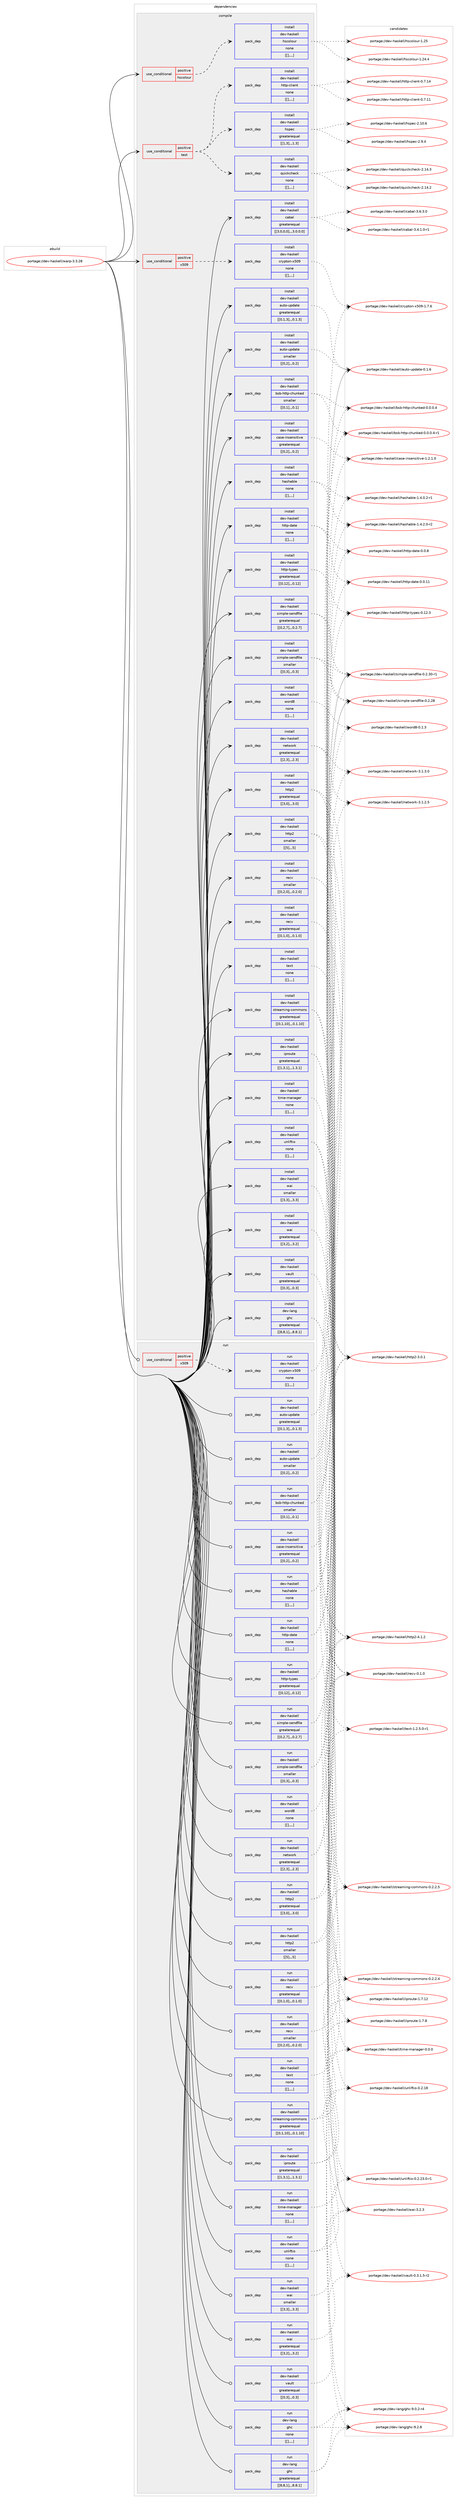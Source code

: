 digraph prolog {

# *************
# Graph options
# *************

newrank=true;
concentrate=true;
compound=true;
graph [rankdir=LR,fontname=Helvetica,fontsize=10,ranksep=1.5];#, ranksep=2.5, nodesep=0.2];
edge  [arrowhead=vee];
node  [fontname=Helvetica,fontsize=10];

# **********
# The ebuild
# **********

subgraph cluster_leftcol {
color=gray;
label=<<i>ebuild</i>>;
id [label="portage://dev-haskell/warp-3.3.28", color=red, width=4, href="../dev-haskell/warp-3.3.28.svg"];
}

# ****************
# The dependencies
# ****************

subgraph cluster_midcol {
color=gray;
label=<<i>dependencies</i>>;
subgraph cluster_compile {
fillcolor="#eeeeee";
style=filled;
label=<<i>compile</i>>;
subgraph cond21704 {
dependency91413 [label=<<TABLE BORDER="0" CELLBORDER="1" CELLSPACING="0" CELLPADDING="4"><TR><TD ROWSPAN="3" CELLPADDING="10">use_conditional</TD></TR><TR><TD>positive</TD></TR><TR><TD>hscolour</TD></TR></TABLE>>, shape=none, color=red];
subgraph pack68661 {
dependency91414 [label=<<TABLE BORDER="0" CELLBORDER="1" CELLSPACING="0" CELLPADDING="4" WIDTH="220"><TR><TD ROWSPAN="6" CELLPADDING="30">pack_dep</TD></TR><TR><TD WIDTH="110">install</TD></TR><TR><TD>dev-haskell</TD></TR><TR><TD>hscolour</TD></TR><TR><TD>none</TD></TR><TR><TD>[[],,,,]</TD></TR></TABLE>>, shape=none, color=blue];
}
dependency91413:e -> dependency91414:w [weight=20,style="dashed",arrowhead="vee"];
}
id:e -> dependency91413:w [weight=20,style="solid",arrowhead="vee"];
subgraph cond21705 {
dependency91415 [label=<<TABLE BORDER="0" CELLBORDER="1" CELLSPACING="0" CELLPADDING="4"><TR><TD ROWSPAN="3" CELLPADDING="10">use_conditional</TD></TR><TR><TD>positive</TD></TR><TR><TD>test</TD></TR></TABLE>>, shape=none, color=red];
subgraph pack68662 {
dependency91416 [label=<<TABLE BORDER="0" CELLBORDER="1" CELLSPACING="0" CELLPADDING="4" WIDTH="220"><TR><TD ROWSPAN="6" CELLPADDING="30">pack_dep</TD></TR><TR><TD WIDTH="110">install</TD></TR><TR><TD>dev-haskell</TD></TR><TR><TD>hspec</TD></TR><TR><TD>greaterequal</TD></TR><TR><TD>[[1,3],,,1.3]</TD></TR></TABLE>>, shape=none, color=blue];
}
dependency91415:e -> dependency91416:w [weight=20,style="dashed",arrowhead="vee"];
subgraph pack68663 {
dependency91417 [label=<<TABLE BORDER="0" CELLBORDER="1" CELLSPACING="0" CELLPADDING="4" WIDTH="220"><TR><TD ROWSPAN="6" CELLPADDING="30">pack_dep</TD></TR><TR><TD WIDTH="110">install</TD></TR><TR><TD>dev-haskell</TD></TR><TR><TD>http-client</TD></TR><TR><TD>none</TD></TR><TR><TD>[[],,,,]</TD></TR></TABLE>>, shape=none, color=blue];
}
dependency91415:e -> dependency91417:w [weight=20,style="dashed",arrowhead="vee"];
subgraph pack68664 {
dependency91418 [label=<<TABLE BORDER="0" CELLBORDER="1" CELLSPACING="0" CELLPADDING="4" WIDTH="220"><TR><TD ROWSPAN="6" CELLPADDING="30">pack_dep</TD></TR><TR><TD WIDTH="110">install</TD></TR><TR><TD>dev-haskell</TD></TR><TR><TD>quickcheck</TD></TR><TR><TD>none</TD></TR><TR><TD>[[],,,,]</TD></TR></TABLE>>, shape=none, color=blue];
}
dependency91415:e -> dependency91418:w [weight=20,style="dashed",arrowhead="vee"];
}
id:e -> dependency91415:w [weight=20,style="solid",arrowhead="vee"];
subgraph cond21706 {
dependency91419 [label=<<TABLE BORDER="0" CELLBORDER="1" CELLSPACING="0" CELLPADDING="4"><TR><TD ROWSPAN="3" CELLPADDING="10">use_conditional</TD></TR><TR><TD>positive</TD></TR><TR><TD>x509</TD></TR></TABLE>>, shape=none, color=red];
subgraph pack68665 {
dependency91420 [label=<<TABLE BORDER="0" CELLBORDER="1" CELLSPACING="0" CELLPADDING="4" WIDTH="220"><TR><TD ROWSPAN="6" CELLPADDING="30">pack_dep</TD></TR><TR><TD WIDTH="110">install</TD></TR><TR><TD>dev-haskell</TD></TR><TR><TD>crypton-x509</TD></TR><TR><TD>none</TD></TR><TR><TD>[[],,,,]</TD></TR></TABLE>>, shape=none, color=blue];
}
dependency91419:e -> dependency91420:w [weight=20,style="dashed",arrowhead="vee"];
}
id:e -> dependency91419:w [weight=20,style="solid",arrowhead="vee"];
subgraph pack68666 {
dependency91421 [label=<<TABLE BORDER="0" CELLBORDER="1" CELLSPACING="0" CELLPADDING="4" WIDTH="220"><TR><TD ROWSPAN="6" CELLPADDING="30">pack_dep</TD></TR><TR><TD WIDTH="110">install</TD></TR><TR><TD>dev-haskell</TD></TR><TR><TD>auto-update</TD></TR><TR><TD>greaterequal</TD></TR><TR><TD>[[0,1,3],,,0.1.3]</TD></TR></TABLE>>, shape=none, color=blue];
}
id:e -> dependency91421:w [weight=20,style="solid",arrowhead="vee"];
subgraph pack68667 {
dependency91422 [label=<<TABLE BORDER="0" CELLBORDER="1" CELLSPACING="0" CELLPADDING="4" WIDTH="220"><TR><TD ROWSPAN="6" CELLPADDING="30">pack_dep</TD></TR><TR><TD WIDTH="110">install</TD></TR><TR><TD>dev-haskell</TD></TR><TR><TD>auto-update</TD></TR><TR><TD>smaller</TD></TR><TR><TD>[[0,2],,,0.2]</TD></TR></TABLE>>, shape=none, color=blue];
}
id:e -> dependency91422:w [weight=20,style="solid",arrowhead="vee"];
subgraph pack68668 {
dependency91423 [label=<<TABLE BORDER="0" CELLBORDER="1" CELLSPACING="0" CELLPADDING="4" WIDTH="220"><TR><TD ROWSPAN="6" CELLPADDING="30">pack_dep</TD></TR><TR><TD WIDTH="110">install</TD></TR><TR><TD>dev-haskell</TD></TR><TR><TD>bsb-http-chunked</TD></TR><TR><TD>smaller</TD></TR><TR><TD>[[0,1],,,0.1]</TD></TR></TABLE>>, shape=none, color=blue];
}
id:e -> dependency91423:w [weight=20,style="solid",arrowhead="vee"];
subgraph pack68669 {
dependency91424 [label=<<TABLE BORDER="0" CELLBORDER="1" CELLSPACING="0" CELLPADDING="4" WIDTH="220"><TR><TD ROWSPAN="6" CELLPADDING="30">pack_dep</TD></TR><TR><TD WIDTH="110">install</TD></TR><TR><TD>dev-haskell</TD></TR><TR><TD>cabal</TD></TR><TR><TD>greaterequal</TD></TR><TR><TD>[[3,0,0,0],,,3.0.0.0]</TD></TR></TABLE>>, shape=none, color=blue];
}
id:e -> dependency91424:w [weight=20,style="solid",arrowhead="vee"];
subgraph pack68670 {
dependency91425 [label=<<TABLE BORDER="0" CELLBORDER="1" CELLSPACING="0" CELLPADDING="4" WIDTH="220"><TR><TD ROWSPAN="6" CELLPADDING="30">pack_dep</TD></TR><TR><TD WIDTH="110">install</TD></TR><TR><TD>dev-haskell</TD></TR><TR><TD>case-insensitive</TD></TR><TR><TD>greaterequal</TD></TR><TR><TD>[[0,2],,,0.2]</TD></TR></TABLE>>, shape=none, color=blue];
}
id:e -> dependency91425:w [weight=20,style="solid",arrowhead="vee"];
subgraph pack68671 {
dependency91426 [label=<<TABLE BORDER="0" CELLBORDER="1" CELLSPACING="0" CELLPADDING="4" WIDTH="220"><TR><TD ROWSPAN="6" CELLPADDING="30">pack_dep</TD></TR><TR><TD WIDTH="110">install</TD></TR><TR><TD>dev-haskell</TD></TR><TR><TD>hashable</TD></TR><TR><TD>none</TD></TR><TR><TD>[[],,,,]</TD></TR></TABLE>>, shape=none, color=blue];
}
id:e -> dependency91426:w [weight=20,style="solid",arrowhead="vee"];
subgraph pack68672 {
dependency91427 [label=<<TABLE BORDER="0" CELLBORDER="1" CELLSPACING="0" CELLPADDING="4" WIDTH="220"><TR><TD ROWSPAN="6" CELLPADDING="30">pack_dep</TD></TR><TR><TD WIDTH="110">install</TD></TR><TR><TD>dev-haskell</TD></TR><TR><TD>http-date</TD></TR><TR><TD>none</TD></TR><TR><TD>[[],,,,]</TD></TR></TABLE>>, shape=none, color=blue];
}
id:e -> dependency91427:w [weight=20,style="solid",arrowhead="vee"];
subgraph pack68673 {
dependency91428 [label=<<TABLE BORDER="0" CELLBORDER="1" CELLSPACING="0" CELLPADDING="4" WIDTH="220"><TR><TD ROWSPAN="6" CELLPADDING="30">pack_dep</TD></TR><TR><TD WIDTH="110">install</TD></TR><TR><TD>dev-haskell</TD></TR><TR><TD>http-types</TD></TR><TR><TD>greaterequal</TD></TR><TR><TD>[[0,12],,,0.12]</TD></TR></TABLE>>, shape=none, color=blue];
}
id:e -> dependency91428:w [weight=20,style="solid",arrowhead="vee"];
subgraph pack68674 {
dependency91429 [label=<<TABLE BORDER="0" CELLBORDER="1" CELLSPACING="0" CELLPADDING="4" WIDTH="220"><TR><TD ROWSPAN="6" CELLPADDING="30">pack_dep</TD></TR><TR><TD WIDTH="110">install</TD></TR><TR><TD>dev-haskell</TD></TR><TR><TD>http2</TD></TR><TR><TD>greaterequal</TD></TR><TR><TD>[[3,0],,,3.0]</TD></TR></TABLE>>, shape=none, color=blue];
}
id:e -> dependency91429:w [weight=20,style="solid",arrowhead="vee"];
subgraph pack68675 {
dependency91430 [label=<<TABLE BORDER="0" CELLBORDER="1" CELLSPACING="0" CELLPADDING="4" WIDTH="220"><TR><TD ROWSPAN="6" CELLPADDING="30">pack_dep</TD></TR><TR><TD WIDTH="110">install</TD></TR><TR><TD>dev-haskell</TD></TR><TR><TD>http2</TD></TR><TR><TD>smaller</TD></TR><TR><TD>[[5],,,5]</TD></TR></TABLE>>, shape=none, color=blue];
}
id:e -> dependency91430:w [weight=20,style="solid",arrowhead="vee"];
subgraph pack68676 {
dependency91431 [label=<<TABLE BORDER="0" CELLBORDER="1" CELLSPACING="0" CELLPADDING="4" WIDTH="220"><TR><TD ROWSPAN="6" CELLPADDING="30">pack_dep</TD></TR><TR><TD WIDTH="110">install</TD></TR><TR><TD>dev-haskell</TD></TR><TR><TD>iproute</TD></TR><TR><TD>greaterequal</TD></TR><TR><TD>[[1,3,1],,,1.3.1]</TD></TR></TABLE>>, shape=none, color=blue];
}
id:e -> dependency91431:w [weight=20,style="solid",arrowhead="vee"];
subgraph pack68677 {
dependency91432 [label=<<TABLE BORDER="0" CELLBORDER="1" CELLSPACING="0" CELLPADDING="4" WIDTH="220"><TR><TD ROWSPAN="6" CELLPADDING="30">pack_dep</TD></TR><TR><TD WIDTH="110">install</TD></TR><TR><TD>dev-haskell</TD></TR><TR><TD>network</TD></TR><TR><TD>greaterequal</TD></TR><TR><TD>[[2,3],,,2.3]</TD></TR></TABLE>>, shape=none, color=blue];
}
id:e -> dependency91432:w [weight=20,style="solid",arrowhead="vee"];
subgraph pack68678 {
dependency91433 [label=<<TABLE BORDER="0" CELLBORDER="1" CELLSPACING="0" CELLPADDING="4" WIDTH="220"><TR><TD ROWSPAN="6" CELLPADDING="30">pack_dep</TD></TR><TR><TD WIDTH="110">install</TD></TR><TR><TD>dev-haskell</TD></TR><TR><TD>recv</TD></TR><TR><TD>greaterequal</TD></TR><TR><TD>[[0,1,0],,,0.1.0]</TD></TR></TABLE>>, shape=none, color=blue];
}
id:e -> dependency91433:w [weight=20,style="solid",arrowhead="vee"];
subgraph pack68679 {
dependency91434 [label=<<TABLE BORDER="0" CELLBORDER="1" CELLSPACING="0" CELLPADDING="4" WIDTH="220"><TR><TD ROWSPAN="6" CELLPADDING="30">pack_dep</TD></TR><TR><TD WIDTH="110">install</TD></TR><TR><TD>dev-haskell</TD></TR><TR><TD>recv</TD></TR><TR><TD>smaller</TD></TR><TR><TD>[[0,2,0],,,0.2.0]</TD></TR></TABLE>>, shape=none, color=blue];
}
id:e -> dependency91434:w [weight=20,style="solid",arrowhead="vee"];
subgraph pack68680 {
dependency91435 [label=<<TABLE BORDER="0" CELLBORDER="1" CELLSPACING="0" CELLPADDING="4" WIDTH="220"><TR><TD ROWSPAN="6" CELLPADDING="30">pack_dep</TD></TR><TR><TD WIDTH="110">install</TD></TR><TR><TD>dev-haskell</TD></TR><TR><TD>simple-sendfile</TD></TR><TR><TD>greaterequal</TD></TR><TR><TD>[[0,2,7],,,0.2.7]</TD></TR></TABLE>>, shape=none, color=blue];
}
id:e -> dependency91435:w [weight=20,style="solid",arrowhead="vee"];
subgraph pack68681 {
dependency91436 [label=<<TABLE BORDER="0" CELLBORDER="1" CELLSPACING="0" CELLPADDING="4" WIDTH="220"><TR><TD ROWSPAN="6" CELLPADDING="30">pack_dep</TD></TR><TR><TD WIDTH="110">install</TD></TR><TR><TD>dev-haskell</TD></TR><TR><TD>simple-sendfile</TD></TR><TR><TD>smaller</TD></TR><TR><TD>[[0,3],,,0.3]</TD></TR></TABLE>>, shape=none, color=blue];
}
id:e -> dependency91436:w [weight=20,style="solid",arrowhead="vee"];
subgraph pack68682 {
dependency91437 [label=<<TABLE BORDER="0" CELLBORDER="1" CELLSPACING="0" CELLPADDING="4" WIDTH="220"><TR><TD ROWSPAN="6" CELLPADDING="30">pack_dep</TD></TR><TR><TD WIDTH="110">install</TD></TR><TR><TD>dev-haskell</TD></TR><TR><TD>streaming-commons</TD></TR><TR><TD>greaterequal</TD></TR><TR><TD>[[0,1,10],,,0.1.10]</TD></TR></TABLE>>, shape=none, color=blue];
}
id:e -> dependency91437:w [weight=20,style="solid",arrowhead="vee"];
subgraph pack68683 {
dependency91438 [label=<<TABLE BORDER="0" CELLBORDER="1" CELLSPACING="0" CELLPADDING="4" WIDTH="220"><TR><TD ROWSPAN="6" CELLPADDING="30">pack_dep</TD></TR><TR><TD WIDTH="110">install</TD></TR><TR><TD>dev-haskell</TD></TR><TR><TD>text</TD></TR><TR><TD>none</TD></TR><TR><TD>[[],,,,]</TD></TR></TABLE>>, shape=none, color=blue];
}
id:e -> dependency91438:w [weight=20,style="solid",arrowhead="vee"];
subgraph pack68684 {
dependency91439 [label=<<TABLE BORDER="0" CELLBORDER="1" CELLSPACING="0" CELLPADDING="4" WIDTH="220"><TR><TD ROWSPAN="6" CELLPADDING="30">pack_dep</TD></TR><TR><TD WIDTH="110">install</TD></TR><TR><TD>dev-haskell</TD></TR><TR><TD>time-manager</TD></TR><TR><TD>none</TD></TR><TR><TD>[[],,,,]</TD></TR></TABLE>>, shape=none, color=blue];
}
id:e -> dependency91439:w [weight=20,style="solid",arrowhead="vee"];
subgraph pack68685 {
dependency91440 [label=<<TABLE BORDER="0" CELLBORDER="1" CELLSPACING="0" CELLPADDING="4" WIDTH="220"><TR><TD ROWSPAN="6" CELLPADDING="30">pack_dep</TD></TR><TR><TD WIDTH="110">install</TD></TR><TR><TD>dev-haskell</TD></TR><TR><TD>unliftio</TD></TR><TR><TD>none</TD></TR><TR><TD>[[],,,,]</TD></TR></TABLE>>, shape=none, color=blue];
}
id:e -> dependency91440:w [weight=20,style="solid",arrowhead="vee"];
subgraph pack68686 {
dependency91441 [label=<<TABLE BORDER="0" CELLBORDER="1" CELLSPACING="0" CELLPADDING="4" WIDTH="220"><TR><TD ROWSPAN="6" CELLPADDING="30">pack_dep</TD></TR><TR><TD WIDTH="110">install</TD></TR><TR><TD>dev-haskell</TD></TR><TR><TD>vault</TD></TR><TR><TD>greaterequal</TD></TR><TR><TD>[[0,3],,,0.3]</TD></TR></TABLE>>, shape=none, color=blue];
}
id:e -> dependency91441:w [weight=20,style="solid",arrowhead="vee"];
subgraph pack68687 {
dependency91442 [label=<<TABLE BORDER="0" CELLBORDER="1" CELLSPACING="0" CELLPADDING="4" WIDTH="220"><TR><TD ROWSPAN="6" CELLPADDING="30">pack_dep</TD></TR><TR><TD WIDTH="110">install</TD></TR><TR><TD>dev-haskell</TD></TR><TR><TD>wai</TD></TR><TR><TD>greaterequal</TD></TR><TR><TD>[[3,2],,,3.2]</TD></TR></TABLE>>, shape=none, color=blue];
}
id:e -> dependency91442:w [weight=20,style="solid",arrowhead="vee"];
subgraph pack68688 {
dependency91443 [label=<<TABLE BORDER="0" CELLBORDER="1" CELLSPACING="0" CELLPADDING="4" WIDTH="220"><TR><TD ROWSPAN="6" CELLPADDING="30">pack_dep</TD></TR><TR><TD WIDTH="110">install</TD></TR><TR><TD>dev-haskell</TD></TR><TR><TD>wai</TD></TR><TR><TD>smaller</TD></TR><TR><TD>[[3,3],,,3.3]</TD></TR></TABLE>>, shape=none, color=blue];
}
id:e -> dependency91443:w [weight=20,style="solid",arrowhead="vee"];
subgraph pack68689 {
dependency91444 [label=<<TABLE BORDER="0" CELLBORDER="1" CELLSPACING="0" CELLPADDING="4" WIDTH="220"><TR><TD ROWSPAN="6" CELLPADDING="30">pack_dep</TD></TR><TR><TD WIDTH="110">install</TD></TR><TR><TD>dev-haskell</TD></TR><TR><TD>word8</TD></TR><TR><TD>none</TD></TR><TR><TD>[[],,,,]</TD></TR></TABLE>>, shape=none, color=blue];
}
id:e -> dependency91444:w [weight=20,style="solid",arrowhead="vee"];
subgraph pack68690 {
dependency91445 [label=<<TABLE BORDER="0" CELLBORDER="1" CELLSPACING="0" CELLPADDING="4" WIDTH="220"><TR><TD ROWSPAN="6" CELLPADDING="30">pack_dep</TD></TR><TR><TD WIDTH="110">install</TD></TR><TR><TD>dev-lang</TD></TR><TR><TD>ghc</TD></TR><TR><TD>greaterequal</TD></TR><TR><TD>[[8,8,1],,,8.8.1]</TD></TR></TABLE>>, shape=none, color=blue];
}
id:e -> dependency91445:w [weight=20,style="solid",arrowhead="vee"];
}
subgraph cluster_compileandrun {
fillcolor="#eeeeee";
style=filled;
label=<<i>compile and run</i>>;
}
subgraph cluster_run {
fillcolor="#eeeeee";
style=filled;
label=<<i>run</i>>;
subgraph cond21707 {
dependency91446 [label=<<TABLE BORDER="0" CELLBORDER="1" CELLSPACING="0" CELLPADDING="4"><TR><TD ROWSPAN="3" CELLPADDING="10">use_conditional</TD></TR><TR><TD>positive</TD></TR><TR><TD>x509</TD></TR></TABLE>>, shape=none, color=red];
subgraph pack68691 {
dependency91447 [label=<<TABLE BORDER="0" CELLBORDER="1" CELLSPACING="0" CELLPADDING="4" WIDTH="220"><TR><TD ROWSPAN="6" CELLPADDING="30">pack_dep</TD></TR><TR><TD WIDTH="110">run</TD></TR><TR><TD>dev-haskell</TD></TR><TR><TD>crypton-x509</TD></TR><TR><TD>none</TD></TR><TR><TD>[[],,,,]</TD></TR></TABLE>>, shape=none, color=blue];
}
dependency91446:e -> dependency91447:w [weight=20,style="dashed",arrowhead="vee"];
}
id:e -> dependency91446:w [weight=20,style="solid",arrowhead="odot"];
subgraph pack68692 {
dependency91448 [label=<<TABLE BORDER="0" CELLBORDER="1" CELLSPACING="0" CELLPADDING="4" WIDTH="220"><TR><TD ROWSPAN="6" CELLPADDING="30">pack_dep</TD></TR><TR><TD WIDTH="110">run</TD></TR><TR><TD>dev-haskell</TD></TR><TR><TD>auto-update</TD></TR><TR><TD>greaterequal</TD></TR><TR><TD>[[0,1,3],,,0.1.3]</TD></TR></TABLE>>, shape=none, color=blue];
}
id:e -> dependency91448:w [weight=20,style="solid",arrowhead="odot"];
subgraph pack68693 {
dependency91449 [label=<<TABLE BORDER="0" CELLBORDER="1" CELLSPACING="0" CELLPADDING="4" WIDTH="220"><TR><TD ROWSPAN="6" CELLPADDING="30">pack_dep</TD></TR><TR><TD WIDTH="110">run</TD></TR><TR><TD>dev-haskell</TD></TR><TR><TD>auto-update</TD></TR><TR><TD>smaller</TD></TR><TR><TD>[[0,2],,,0.2]</TD></TR></TABLE>>, shape=none, color=blue];
}
id:e -> dependency91449:w [weight=20,style="solid",arrowhead="odot"];
subgraph pack68694 {
dependency91450 [label=<<TABLE BORDER="0" CELLBORDER="1" CELLSPACING="0" CELLPADDING="4" WIDTH="220"><TR><TD ROWSPAN="6" CELLPADDING="30">pack_dep</TD></TR><TR><TD WIDTH="110">run</TD></TR><TR><TD>dev-haskell</TD></TR><TR><TD>bsb-http-chunked</TD></TR><TR><TD>smaller</TD></TR><TR><TD>[[0,1],,,0.1]</TD></TR></TABLE>>, shape=none, color=blue];
}
id:e -> dependency91450:w [weight=20,style="solid",arrowhead="odot"];
subgraph pack68695 {
dependency91451 [label=<<TABLE BORDER="0" CELLBORDER="1" CELLSPACING="0" CELLPADDING="4" WIDTH="220"><TR><TD ROWSPAN="6" CELLPADDING="30">pack_dep</TD></TR><TR><TD WIDTH="110">run</TD></TR><TR><TD>dev-haskell</TD></TR><TR><TD>case-insensitive</TD></TR><TR><TD>greaterequal</TD></TR><TR><TD>[[0,2],,,0.2]</TD></TR></TABLE>>, shape=none, color=blue];
}
id:e -> dependency91451:w [weight=20,style="solid",arrowhead="odot"];
subgraph pack68696 {
dependency91452 [label=<<TABLE BORDER="0" CELLBORDER="1" CELLSPACING="0" CELLPADDING="4" WIDTH="220"><TR><TD ROWSPAN="6" CELLPADDING="30">pack_dep</TD></TR><TR><TD WIDTH="110">run</TD></TR><TR><TD>dev-haskell</TD></TR><TR><TD>hashable</TD></TR><TR><TD>none</TD></TR><TR><TD>[[],,,,]</TD></TR></TABLE>>, shape=none, color=blue];
}
id:e -> dependency91452:w [weight=20,style="solid",arrowhead="odot"];
subgraph pack68697 {
dependency91453 [label=<<TABLE BORDER="0" CELLBORDER="1" CELLSPACING="0" CELLPADDING="4" WIDTH="220"><TR><TD ROWSPAN="6" CELLPADDING="30">pack_dep</TD></TR><TR><TD WIDTH="110">run</TD></TR><TR><TD>dev-haskell</TD></TR><TR><TD>http-date</TD></TR><TR><TD>none</TD></TR><TR><TD>[[],,,,]</TD></TR></TABLE>>, shape=none, color=blue];
}
id:e -> dependency91453:w [weight=20,style="solid",arrowhead="odot"];
subgraph pack68698 {
dependency91454 [label=<<TABLE BORDER="0" CELLBORDER="1" CELLSPACING="0" CELLPADDING="4" WIDTH="220"><TR><TD ROWSPAN="6" CELLPADDING="30">pack_dep</TD></TR><TR><TD WIDTH="110">run</TD></TR><TR><TD>dev-haskell</TD></TR><TR><TD>http-types</TD></TR><TR><TD>greaterequal</TD></TR><TR><TD>[[0,12],,,0.12]</TD></TR></TABLE>>, shape=none, color=blue];
}
id:e -> dependency91454:w [weight=20,style="solid",arrowhead="odot"];
subgraph pack68699 {
dependency91455 [label=<<TABLE BORDER="0" CELLBORDER="1" CELLSPACING="0" CELLPADDING="4" WIDTH="220"><TR><TD ROWSPAN="6" CELLPADDING="30">pack_dep</TD></TR><TR><TD WIDTH="110">run</TD></TR><TR><TD>dev-haskell</TD></TR><TR><TD>http2</TD></TR><TR><TD>greaterequal</TD></TR><TR><TD>[[3,0],,,3.0]</TD></TR></TABLE>>, shape=none, color=blue];
}
id:e -> dependency91455:w [weight=20,style="solid",arrowhead="odot"];
subgraph pack68700 {
dependency91456 [label=<<TABLE BORDER="0" CELLBORDER="1" CELLSPACING="0" CELLPADDING="4" WIDTH="220"><TR><TD ROWSPAN="6" CELLPADDING="30">pack_dep</TD></TR><TR><TD WIDTH="110">run</TD></TR><TR><TD>dev-haskell</TD></TR><TR><TD>http2</TD></TR><TR><TD>smaller</TD></TR><TR><TD>[[5],,,5]</TD></TR></TABLE>>, shape=none, color=blue];
}
id:e -> dependency91456:w [weight=20,style="solid",arrowhead="odot"];
subgraph pack68701 {
dependency91457 [label=<<TABLE BORDER="0" CELLBORDER="1" CELLSPACING="0" CELLPADDING="4" WIDTH="220"><TR><TD ROWSPAN="6" CELLPADDING="30">pack_dep</TD></TR><TR><TD WIDTH="110">run</TD></TR><TR><TD>dev-haskell</TD></TR><TR><TD>iproute</TD></TR><TR><TD>greaterequal</TD></TR><TR><TD>[[1,3,1],,,1.3.1]</TD></TR></TABLE>>, shape=none, color=blue];
}
id:e -> dependency91457:w [weight=20,style="solid",arrowhead="odot"];
subgraph pack68702 {
dependency91458 [label=<<TABLE BORDER="0" CELLBORDER="1" CELLSPACING="0" CELLPADDING="4" WIDTH="220"><TR><TD ROWSPAN="6" CELLPADDING="30">pack_dep</TD></TR><TR><TD WIDTH="110">run</TD></TR><TR><TD>dev-haskell</TD></TR><TR><TD>network</TD></TR><TR><TD>greaterequal</TD></TR><TR><TD>[[2,3],,,2.3]</TD></TR></TABLE>>, shape=none, color=blue];
}
id:e -> dependency91458:w [weight=20,style="solid",arrowhead="odot"];
subgraph pack68703 {
dependency91459 [label=<<TABLE BORDER="0" CELLBORDER="1" CELLSPACING="0" CELLPADDING="4" WIDTH="220"><TR><TD ROWSPAN="6" CELLPADDING="30">pack_dep</TD></TR><TR><TD WIDTH="110">run</TD></TR><TR><TD>dev-haskell</TD></TR><TR><TD>recv</TD></TR><TR><TD>greaterequal</TD></TR><TR><TD>[[0,1,0],,,0.1.0]</TD></TR></TABLE>>, shape=none, color=blue];
}
id:e -> dependency91459:w [weight=20,style="solid",arrowhead="odot"];
subgraph pack68704 {
dependency91460 [label=<<TABLE BORDER="0" CELLBORDER="1" CELLSPACING="0" CELLPADDING="4" WIDTH="220"><TR><TD ROWSPAN="6" CELLPADDING="30">pack_dep</TD></TR><TR><TD WIDTH="110">run</TD></TR><TR><TD>dev-haskell</TD></TR><TR><TD>recv</TD></TR><TR><TD>smaller</TD></TR><TR><TD>[[0,2,0],,,0.2.0]</TD></TR></TABLE>>, shape=none, color=blue];
}
id:e -> dependency91460:w [weight=20,style="solid",arrowhead="odot"];
subgraph pack68705 {
dependency91461 [label=<<TABLE BORDER="0" CELLBORDER="1" CELLSPACING="0" CELLPADDING="4" WIDTH="220"><TR><TD ROWSPAN="6" CELLPADDING="30">pack_dep</TD></TR><TR><TD WIDTH="110">run</TD></TR><TR><TD>dev-haskell</TD></TR><TR><TD>simple-sendfile</TD></TR><TR><TD>greaterequal</TD></TR><TR><TD>[[0,2,7],,,0.2.7]</TD></TR></TABLE>>, shape=none, color=blue];
}
id:e -> dependency91461:w [weight=20,style="solid",arrowhead="odot"];
subgraph pack68706 {
dependency91462 [label=<<TABLE BORDER="0" CELLBORDER="1" CELLSPACING="0" CELLPADDING="4" WIDTH="220"><TR><TD ROWSPAN="6" CELLPADDING="30">pack_dep</TD></TR><TR><TD WIDTH="110">run</TD></TR><TR><TD>dev-haskell</TD></TR><TR><TD>simple-sendfile</TD></TR><TR><TD>smaller</TD></TR><TR><TD>[[0,3],,,0.3]</TD></TR></TABLE>>, shape=none, color=blue];
}
id:e -> dependency91462:w [weight=20,style="solid",arrowhead="odot"];
subgraph pack68707 {
dependency91463 [label=<<TABLE BORDER="0" CELLBORDER="1" CELLSPACING="0" CELLPADDING="4" WIDTH="220"><TR><TD ROWSPAN="6" CELLPADDING="30">pack_dep</TD></TR><TR><TD WIDTH="110">run</TD></TR><TR><TD>dev-haskell</TD></TR><TR><TD>streaming-commons</TD></TR><TR><TD>greaterequal</TD></TR><TR><TD>[[0,1,10],,,0.1.10]</TD></TR></TABLE>>, shape=none, color=blue];
}
id:e -> dependency91463:w [weight=20,style="solid",arrowhead="odot"];
subgraph pack68708 {
dependency91464 [label=<<TABLE BORDER="0" CELLBORDER="1" CELLSPACING="0" CELLPADDING="4" WIDTH="220"><TR><TD ROWSPAN="6" CELLPADDING="30">pack_dep</TD></TR><TR><TD WIDTH="110">run</TD></TR><TR><TD>dev-haskell</TD></TR><TR><TD>text</TD></TR><TR><TD>none</TD></TR><TR><TD>[[],,,,]</TD></TR></TABLE>>, shape=none, color=blue];
}
id:e -> dependency91464:w [weight=20,style="solid",arrowhead="odot"];
subgraph pack68709 {
dependency91465 [label=<<TABLE BORDER="0" CELLBORDER="1" CELLSPACING="0" CELLPADDING="4" WIDTH="220"><TR><TD ROWSPAN="6" CELLPADDING="30">pack_dep</TD></TR><TR><TD WIDTH="110">run</TD></TR><TR><TD>dev-haskell</TD></TR><TR><TD>time-manager</TD></TR><TR><TD>none</TD></TR><TR><TD>[[],,,,]</TD></TR></TABLE>>, shape=none, color=blue];
}
id:e -> dependency91465:w [weight=20,style="solid",arrowhead="odot"];
subgraph pack68710 {
dependency91466 [label=<<TABLE BORDER="0" CELLBORDER="1" CELLSPACING="0" CELLPADDING="4" WIDTH="220"><TR><TD ROWSPAN="6" CELLPADDING="30">pack_dep</TD></TR><TR><TD WIDTH="110">run</TD></TR><TR><TD>dev-haskell</TD></TR><TR><TD>unliftio</TD></TR><TR><TD>none</TD></TR><TR><TD>[[],,,,]</TD></TR></TABLE>>, shape=none, color=blue];
}
id:e -> dependency91466:w [weight=20,style="solid",arrowhead="odot"];
subgraph pack68711 {
dependency91467 [label=<<TABLE BORDER="0" CELLBORDER="1" CELLSPACING="0" CELLPADDING="4" WIDTH="220"><TR><TD ROWSPAN="6" CELLPADDING="30">pack_dep</TD></TR><TR><TD WIDTH="110">run</TD></TR><TR><TD>dev-haskell</TD></TR><TR><TD>vault</TD></TR><TR><TD>greaterequal</TD></TR><TR><TD>[[0,3],,,0.3]</TD></TR></TABLE>>, shape=none, color=blue];
}
id:e -> dependency91467:w [weight=20,style="solid",arrowhead="odot"];
subgraph pack68712 {
dependency91468 [label=<<TABLE BORDER="0" CELLBORDER="1" CELLSPACING="0" CELLPADDING="4" WIDTH="220"><TR><TD ROWSPAN="6" CELLPADDING="30">pack_dep</TD></TR><TR><TD WIDTH="110">run</TD></TR><TR><TD>dev-haskell</TD></TR><TR><TD>wai</TD></TR><TR><TD>greaterequal</TD></TR><TR><TD>[[3,2],,,3.2]</TD></TR></TABLE>>, shape=none, color=blue];
}
id:e -> dependency91468:w [weight=20,style="solid",arrowhead="odot"];
subgraph pack68713 {
dependency91469 [label=<<TABLE BORDER="0" CELLBORDER="1" CELLSPACING="0" CELLPADDING="4" WIDTH="220"><TR><TD ROWSPAN="6" CELLPADDING="30">pack_dep</TD></TR><TR><TD WIDTH="110">run</TD></TR><TR><TD>dev-haskell</TD></TR><TR><TD>wai</TD></TR><TR><TD>smaller</TD></TR><TR><TD>[[3,3],,,3.3]</TD></TR></TABLE>>, shape=none, color=blue];
}
id:e -> dependency91469:w [weight=20,style="solid",arrowhead="odot"];
subgraph pack68714 {
dependency91470 [label=<<TABLE BORDER="0" CELLBORDER="1" CELLSPACING="0" CELLPADDING="4" WIDTH="220"><TR><TD ROWSPAN="6" CELLPADDING="30">pack_dep</TD></TR><TR><TD WIDTH="110">run</TD></TR><TR><TD>dev-haskell</TD></TR><TR><TD>word8</TD></TR><TR><TD>none</TD></TR><TR><TD>[[],,,,]</TD></TR></TABLE>>, shape=none, color=blue];
}
id:e -> dependency91470:w [weight=20,style="solid",arrowhead="odot"];
subgraph pack68715 {
dependency91471 [label=<<TABLE BORDER="0" CELLBORDER="1" CELLSPACING="0" CELLPADDING="4" WIDTH="220"><TR><TD ROWSPAN="6" CELLPADDING="30">pack_dep</TD></TR><TR><TD WIDTH="110">run</TD></TR><TR><TD>dev-lang</TD></TR><TR><TD>ghc</TD></TR><TR><TD>greaterequal</TD></TR><TR><TD>[[8,8,1],,,8.8.1]</TD></TR></TABLE>>, shape=none, color=blue];
}
id:e -> dependency91471:w [weight=20,style="solid",arrowhead="odot"];
subgraph pack68716 {
dependency91472 [label=<<TABLE BORDER="0" CELLBORDER="1" CELLSPACING="0" CELLPADDING="4" WIDTH="220"><TR><TD ROWSPAN="6" CELLPADDING="30">pack_dep</TD></TR><TR><TD WIDTH="110">run</TD></TR><TR><TD>dev-lang</TD></TR><TR><TD>ghc</TD></TR><TR><TD>none</TD></TR><TR><TD>[[],,,,]</TD></TR></TABLE>>, shape=none, color=blue];
}
id:e -> dependency91472:w [weight=20,style="solid",arrowhead="odot"];
}
}

# **************
# The candidates
# **************

subgraph cluster_choices {
rank=same;
color=gray;
label=<<i>candidates</i>>;

subgraph choice68661 {
color=black;
nodesep=1;
choice100101118451049711510710110810847104115991111081111171144549465053 [label="portage://dev-haskell/hscolour-1.25", color=red, width=4,href="../dev-haskell/hscolour-1.25.svg"];
choice1001011184510497115107101108108471041159911110811111711445494650524652 [label="portage://dev-haskell/hscolour-1.24.4", color=red, width=4,href="../dev-haskell/hscolour-1.24.4.svg"];
dependency91414:e -> choice100101118451049711510710110810847104115991111081111171144549465053:w [style=dotted,weight="100"];
dependency91414:e -> choice1001011184510497115107101108108471041159911110811111711445494650524652:w [style=dotted,weight="100"];
}
subgraph choice68662 {
color=black;
nodesep=1;
choice1001011184510497115107101108108471041151121019945504649484654 [label="portage://dev-haskell/hspec-2.10.6", color=red, width=4,href="../dev-haskell/hspec-2.10.6.svg"];
choice10010111845104971151071011081084710411511210199455046574652 [label="portage://dev-haskell/hspec-2.9.4", color=red, width=4,href="../dev-haskell/hspec-2.9.4.svg"];
dependency91416:e -> choice1001011184510497115107101108108471041151121019945504649484654:w [style=dotted,weight="100"];
dependency91416:e -> choice10010111845104971151071011081084710411511210199455046574652:w [style=dotted,weight="100"];
}
subgraph choice68663 {
color=black;
nodesep=1;
choice100101118451049711510710110810847104116116112459910810510111011645484655464952 [label="portage://dev-haskell/http-client-0.7.14", color=red, width=4,href="../dev-haskell/http-client-0.7.14.svg"];
choice100101118451049711510710110810847104116116112459910810510111011645484655464949 [label="portage://dev-haskell/http-client-0.7.11", color=red, width=4,href="../dev-haskell/http-client-0.7.11.svg"];
dependency91417:e -> choice100101118451049711510710110810847104116116112459910810510111011645484655464952:w [style=dotted,weight="100"];
dependency91417:e -> choice100101118451049711510710110810847104116116112459910810510111011645484655464949:w [style=dotted,weight="100"];
}
subgraph choice68664 {
color=black;
nodesep=1;
choice10010111845104971151071011081084711311710599107991041019910745504649524651 [label="portage://dev-haskell/quickcheck-2.14.3", color=red, width=4,href="../dev-haskell/quickcheck-2.14.3.svg"];
choice10010111845104971151071011081084711311710599107991041019910745504649524650 [label="portage://dev-haskell/quickcheck-2.14.2", color=red, width=4,href="../dev-haskell/quickcheck-2.14.2.svg"];
dependency91418:e -> choice10010111845104971151071011081084711311710599107991041019910745504649524651:w [style=dotted,weight="100"];
dependency91418:e -> choice10010111845104971151071011081084711311710599107991041019910745504649524650:w [style=dotted,weight="100"];
}
subgraph choice68665 {
color=black;
nodesep=1;
choice1001011184510497115107101108108479911412111211611111045120534857454946554654 [label="portage://dev-haskell/crypton-x509-1.7.6", color=red, width=4,href="../dev-haskell/crypton-x509-1.7.6.svg"];
dependency91420:e -> choice1001011184510497115107101108108479911412111211611111045120534857454946554654:w [style=dotted,weight="100"];
}
subgraph choice68666 {
color=black;
nodesep=1;
choice100101118451049711510710110810847971171161114511711210097116101454846494654 [label="portage://dev-haskell/auto-update-0.1.6", color=red, width=4,href="../dev-haskell/auto-update-0.1.6.svg"];
dependency91421:e -> choice100101118451049711510710110810847971171161114511711210097116101454846494654:w [style=dotted,weight="100"];
}
subgraph choice68667 {
color=black;
nodesep=1;
choice100101118451049711510710110810847971171161114511711210097116101454846494654 [label="portage://dev-haskell/auto-update-0.1.6", color=red, width=4,href="../dev-haskell/auto-update-0.1.6.svg"];
dependency91422:e -> choice100101118451049711510710110810847971171161114511711210097116101454846494654:w [style=dotted,weight="100"];
}
subgraph choice68668 {
color=black;
nodesep=1;
choice100101118451049711510710110810847981159845104116116112459910411711010710110045484648464846524511449 [label="portage://dev-haskell/bsb-http-chunked-0.0.0.4-r1", color=red, width=4,href="../dev-haskell/bsb-http-chunked-0.0.0.4-r1.svg"];
choice10010111845104971151071011081084798115984510411611611245991041171101071011004548464846484652 [label="portage://dev-haskell/bsb-http-chunked-0.0.0.4", color=red, width=4,href="../dev-haskell/bsb-http-chunked-0.0.0.4.svg"];
dependency91423:e -> choice100101118451049711510710110810847981159845104116116112459910411711010710110045484648464846524511449:w [style=dotted,weight="100"];
dependency91423:e -> choice10010111845104971151071011081084798115984510411611611245991041171101071011004548464846484652:w [style=dotted,weight="100"];
}
subgraph choice68669 {
color=black;
nodesep=1;
choice100101118451049711510710110810847999798971084551465446514648 [label="portage://dev-haskell/cabal-3.6.3.0", color=red, width=4,href="../dev-haskell/cabal-3.6.3.0.svg"];
choice1001011184510497115107101108108479997989710845514652464946484511449 [label="portage://dev-haskell/cabal-3.4.1.0-r1", color=red, width=4,href="../dev-haskell/cabal-3.4.1.0-r1.svg"];
dependency91424:e -> choice100101118451049711510710110810847999798971084551465446514648:w [style=dotted,weight="100"];
dependency91424:e -> choice1001011184510497115107101108108479997989710845514652464946484511449:w [style=dotted,weight="100"];
}
subgraph choice68670 {
color=black;
nodesep=1;
choice1001011184510497115107101108108479997115101451051101151011101151051161051181014549465046494648 [label="portage://dev-haskell/case-insensitive-1.2.1.0", color=red, width=4,href="../dev-haskell/case-insensitive-1.2.1.0.svg"];
dependency91425:e -> choice1001011184510497115107101108108479997115101451051101151011101151051161051181014549465046494648:w [style=dotted,weight="100"];
}
subgraph choice68671 {
color=black;
nodesep=1;
choice10010111845104971151071011081084710497115104979810810145494652465046484511450 [label="portage://dev-haskell/hashable-1.4.2.0-r2", color=red, width=4,href="../dev-haskell/hashable-1.4.2.0-r2.svg"];
choice10010111845104971151071011081084710497115104979810810145494652464846504511449 [label="portage://dev-haskell/hashable-1.4.0.2-r1", color=red, width=4,href="../dev-haskell/hashable-1.4.0.2-r1.svg"];
dependency91426:e -> choice10010111845104971151071011081084710497115104979810810145494652465046484511450:w [style=dotted,weight="100"];
dependency91426:e -> choice10010111845104971151071011081084710497115104979810810145494652464846504511449:w [style=dotted,weight="100"];
}
subgraph choice68672 {
color=black;
nodesep=1;
choice100101118451049711510710110810847104116116112451009711610145484648464949 [label="portage://dev-haskell/http-date-0.0.11", color=red, width=4,href="../dev-haskell/http-date-0.0.11.svg"];
choice1001011184510497115107101108108471041161161124510097116101454846484656 [label="portage://dev-haskell/http-date-0.0.8", color=red, width=4,href="../dev-haskell/http-date-0.0.8.svg"];
dependency91427:e -> choice100101118451049711510710110810847104116116112451009711610145484648464949:w [style=dotted,weight="100"];
dependency91427:e -> choice1001011184510497115107101108108471041161161124510097116101454846484656:w [style=dotted,weight="100"];
}
subgraph choice68673 {
color=black;
nodesep=1;
choice1001011184510497115107101108108471041161161124511612111210111545484649504651 [label="portage://dev-haskell/http-types-0.12.3", color=red, width=4,href="../dev-haskell/http-types-0.12.3.svg"];
dependency91428:e -> choice1001011184510497115107101108108471041161161124511612111210111545484649504651:w [style=dotted,weight="100"];
}
subgraph choice68674 {
color=black;
nodesep=1;
choice10010111845104971151071011081084710411611611250455246494650 [label="portage://dev-haskell/http2-4.1.2", color=red, width=4,href="../dev-haskell/http2-4.1.2.svg"];
choice10010111845104971151071011081084710411611611250455146484649 [label="portage://dev-haskell/http2-3.0.1", color=red, width=4,href="../dev-haskell/http2-3.0.1.svg"];
dependency91429:e -> choice10010111845104971151071011081084710411611611250455246494650:w [style=dotted,weight="100"];
dependency91429:e -> choice10010111845104971151071011081084710411611611250455146484649:w [style=dotted,weight="100"];
}
subgraph choice68675 {
color=black;
nodesep=1;
choice10010111845104971151071011081084710411611611250455246494650 [label="portage://dev-haskell/http2-4.1.2", color=red, width=4,href="../dev-haskell/http2-4.1.2.svg"];
choice10010111845104971151071011081084710411611611250455146484649 [label="portage://dev-haskell/http2-3.0.1", color=red, width=4,href="../dev-haskell/http2-3.0.1.svg"];
dependency91430:e -> choice10010111845104971151071011081084710411611611250455246494650:w [style=dotted,weight="100"];
dependency91430:e -> choice10010111845104971151071011081084710411611611250455146484649:w [style=dotted,weight="100"];
}
subgraph choice68676 {
color=black;
nodesep=1;
choice10010111845104971151071011081084710511211411111711610145494655464950 [label="portage://dev-haskell/iproute-1.7.12", color=red, width=4,href="../dev-haskell/iproute-1.7.12.svg"];
choice100101118451049711510710110810847105112114111117116101454946554656 [label="portage://dev-haskell/iproute-1.7.8", color=red, width=4,href="../dev-haskell/iproute-1.7.8.svg"];
dependency91431:e -> choice10010111845104971151071011081084710511211411111711610145494655464950:w [style=dotted,weight="100"];
dependency91431:e -> choice100101118451049711510710110810847105112114111117116101454946554656:w [style=dotted,weight="100"];
}
subgraph choice68677 {
color=black;
nodesep=1;
choice1001011184510497115107101108108471101011161191111141074551464946514648 [label="portage://dev-haskell/network-3.1.3.0", color=red, width=4,href="../dev-haskell/network-3.1.3.0.svg"];
choice1001011184510497115107101108108471101011161191111141074551464946504653 [label="portage://dev-haskell/network-3.1.2.5", color=red, width=4,href="../dev-haskell/network-3.1.2.5.svg"];
dependency91432:e -> choice1001011184510497115107101108108471101011161191111141074551464946514648:w [style=dotted,weight="100"];
dependency91432:e -> choice1001011184510497115107101108108471101011161191111141074551464946504653:w [style=dotted,weight="100"];
}
subgraph choice68678 {
color=black;
nodesep=1;
choice10010111845104971151071011081084711410199118454846494648 [label="portage://dev-haskell/recv-0.1.0", color=red, width=4,href="../dev-haskell/recv-0.1.0.svg"];
dependency91433:e -> choice10010111845104971151071011081084711410199118454846494648:w [style=dotted,weight="100"];
}
subgraph choice68679 {
color=black;
nodesep=1;
choice10010111845104971151071011081084711410199118454846494648 [label="portage://dev-haskell/recv-0.1.0", color=red, width=4,href="../dev-haskell/recv-0.1.0.svg"];
dependency91434:e -> choice10010111845104971151071011081084711410199118454846494648:w [style=dotted,weight="100"];
}
subgraph choice68680 {
color=black;
nodesep=1;
choice10010111845104971151071011081084711510510911210810145115101110100102105108101454846504651484511449 [label="portage://dev-haskell/simple-sendfile-0.2.30-r1", color=red, width=4,href="../dev-haskell/simple-sendfile-0.2.30-r1.svg"];
choice1001011184510497115107101108108471151051091121081014511510111010010210510810145484650465056 [label="portage://dev-haskell/simple-sendfile-0.2.28", color=red, width=4,href="../dev-haskell/simple-sendfile-0.2.28.svg"];
dependency91435:e -> choice10010111845104971151071011081084711510510911210810145115101110100102105108101454846504651484511449:w [style=dotted,weight="100"];
dependency91435:e -> choice1001011184510497115107101108108471151051091121081014511510111010010210510810145484650465056:w [style=dotted,weight="100"];
}
subgraph choice68681 {
color=black;
nodesep=1;
choice10010111845104971151071011081084711510510911210810145115101110100102105108101454846504651484511449 [label="portage://dev-haskell/simple-sendfile-0.2.30-r1", color=red, width=4,href="../dev-haskell/simple-sendfile-0.2.30-r1.svg"];
choice1001011184510497115107101108108471151051091121081014511510111010010210510810145484650465056 [label="portage://dev-haskell/simple-sendfile-0.2.28", color=red, width=4,href="../dev-haskell/simple-sendfile-0.2.28.svg"];
dependency91436:e -> choice10010111845104971151071011081084711510510911210810145115101110100102105108101454846504651484511449:w [style=dotted,weight="100"];
dependency91436:e -> choice1001011184510497115107101108108471151051091121081014511510111010010210510810145484650465056:w [style=dotted,weight="100"];
}
subgraph choice68682 {
color=black;
nodesep=1;
choice1001011184510497115107101108108471151161141019710910511010345991111091091111101154548465046504653 [label="portage://dev-haskell/streaming-commons-0.2.2.5", color=red, width=4,href="../dev-haskell/streaming-commons-0.2.2.5.svg"];
choice1001011184510497115107101108108471151161141019710910511010345991111091091111101154548465046504652 [label="portage://dev-haskell/streaming-commons-0.2.2.4", color=red, width=4,href="../dev-haskell/streaming-commons-0.2.2.4.svg"];
dependency91437:e -> choice1001011184510497115107101108108471151161141019710910511010345991111091091111101154548465046504653:w [style=dotted,weight="100"];
dependency91437:e -> choice1001011184510497115107101108108471151161141019710910511010345991111091091111101154548465046504652:w [style=dotted,weight="100"];
}
subgraph choice68683 {
color=black;
nodesep=1;
choice10010111845104971151071011081084711610112011645494650465346484511449 [label="portage://dev-haskell/text-1.2.5.0-r1", color=red, width=4,href="../dev-haskell/text-1.2.5.0-r1.svg"];
dependency91438:e -> choice10010111845104971151071011081084711610112011645494650465346484511449:w [style=dotted,weight="100"];
}
subgraph choice68684 {
color=black;
nodesep=1;
choice100101118451049711510710110810847116105109101451099711097103101114454846484648 [label="portage://dev-haskell/time-manager-0.0.0", color=red, width=4,href="../dev-haskell/time-manager-0.0.0.svg"];
dependency91439:e -> choice100101118451049711510710110810847116105109101451099711097103101114454846484648:w [style=dotted,weight="100"];
}
subgraph choice68685 {
color=black;
nodesep=1;
choice1001011184510497115107101108108471171101081051021161051114548465046505146484511449 [label="portage://dev-haskell/unliftio-0.2.23.0-r1", color=red, width=4,href="../dev-haskell/unliftio-0.2.23.0-r1.svg"];
choice10010111845104971151071011081084711711010810510211610511145484650464956 [label="portage://dev-haskell/unliftio-0.2.18", color=red, width=4,href="../dev-haskell/unliftio-0.2.18.svg"];
dependency91440:e -> choice1001011184510497115107101108108471171101081051021161051114548465046505146484511449:w [style=dotted,weight="100"];
dependency91440:e -> choice10010111845104971151071011081084711711010810510211610511145484650464956:w [style=dotted,weight="100"];
}
subgraph choice68686 {
color=black;
nodesep=1;
choice1001011184510497115107101108108471189711710811645484651464946534511450 [label="portage://dev-haskell/vault-0.3.1.5-r2", color=red, width=4,href="../dev-haskell/vault-0.3.1.5-r2.svg"];
dependency91441:e -> choice1001011184510497115107101108108471189711710811645484651464946534511450:w [style=dotted,weight="100"];
}
subgraph choice68687 {
color=black;
nodesep=1;
choice10010111845104971151071011081084711997105455146504651 [label="portage://dev-haskell/wai-3.2.3", color=red, width=4,href="../dev-haskell/wai-3.2.3.svg"];
dependency91442:e -> choice10010111845104971151071011081084711997105455146504651:w [style=dotted,weight="100"];
}
subgraph choice68688 {
color=black;
nodesep=1;
choice10010111845104971151071011081084711997105455146504651 [label="portage://dev-haskell/wai-3.2.3", color=red, width=4,href="../dev-haskell/wai-3.2.3.svg"];
dependency91443:e -> choice10010111845104971151071011081084711997105455146504651:w [style=dotted,weight="100"];
}
subgraph choice68689 {
color=black;
nodesep=1;
choice10010111845104971151071011081084711911111410056454846494651 [label="portage://dev-haskell/word8-0.1.3", color=red, width=4,href="../dev-haskell/word8-0.1.3.svg"];
dependency91444:e -> choice10010111845104971151071011081084711911111410056454846494651:w [style=dotted,weight="100"];
}
subgraph choice68690 {
color=black;
nodesep=1;
choice10010111845108971101034710310499455746504656 [label="portage://dev-lang/ghc-9.2.8", color=red, width=4,href="../dev-lang/ghc-9.2.8.svg"];
choice100101118451089711010347103104994557464846504511452 [label="portage://dev-lang/ghc-9.0.2-r4", color=red, width=4,href="../dev-lang/ghc-9.0.2-r4.svg"];
dependency91445:e -> choice10010111845108971101034710310499455746504656:w [style=dotted,weight="100"];
dependency91445:e -> choice100101118451089711010347103104994557464846504511452:w [style=dotted,weight="100"];
}
subgraph choice68691 {
color=black;
nodesep=1;
choice1001011184510497115107101108108479911412111211611111045120534857454946554654 [label="portage://dev-haskell/crypton-x509-1.7.6", color=red, width=4,href="../dev-haskell/crypton-x509-1.7.6.svg"];
dependency91447:e -> choice1001011184510497115107101108108479911412111211611111045120534857454946554654:w [style=dotted,weight="100"];
}
subgraph choice68692 {
color=black;
nodesep=1;
choice100101118451049711510710110810847971171161114511711210097116101454846494654 [label="portage://dev-haskell/auto-update-0.1.6", color=red, width=4,href="../dev-haskell/auto-update-0.1.6.svg"];
dependency91448:e -> choice100101118451049711510710110810847971171161114511711210097116101454846494654:w [style=dotted,weight="100"];
}
subgraph choice68693 {
color=black;
nodesep=1;
choice100101118451049711510710110810847971171161114511711210097116101454846494654 [label="portage://dev-haskell/auto-update-0.1.6", color=red, width=4,href="../dev-haskell/auto-update-0.1.6.svg"];
dependency91449:e -> choice100101118451049711510710110810847971171161114511711210097116101454846494654:w [style=dotted,weight="100"];
}
subgraph choice68694 {
color=black;
nodesep=1;
choice100101118451049711510710110810847981159845104116116112459910411711010710110045484648464846524511449 [label="portage://dev-haskell/bsb-http-chunked-0.0.0.4-r1", color=red, width=4,href="../dev-haskell/bsb-http-chunked-0.0.0.4-r1.svg"];
choice10010111845104971151071011081084798115984510411611611245991041171101071011004548464846484652 [label="portage://dev-haskell/bsb-http-chunked-0.0.0.4", color=red, width=4,href="../dev-haskell/bsb-http-chunked-0.0.0.4.svg"];
dependency91450:e -> choice100101118451049711510710110810847981159845104116116112459910411711010710110045484648464846524511449:w [style=dotted,weight="100"];
dependency91450:e -> choice10010111845104971151071011081084798115984510411611611245991041171101071011004548464846484652:w [style=dotted,weight="100"];
}
subgraph choice68695 {
color=black;
nodesep=1;
choice1001011184510497115107101108108479997115101451051101151011101151051161051181014549465046494648 [label="portage://dev-haskell/case-insensitive-1.2.1.0", color=red, width=4,href="../dev-haskell/case-insensitive-1.2.1.0.svg"];
dependency91451:e -> choice1001011184510497115107101108108479997115101451051101151011101151051161051181014549465046494648:w [style=dotted,weight="100"];
}
subgraph choice68696 {
color=black;
nodesep=1;
choice10010111845104971151071011081084710497115104979810810145494652465046484511450 [label="portage://dev-haskell/hashable-1.4.2.0-r2", color=red, width=4,href="../dev-haskell/hashable-1.4.2.0-r2.svg"];
choice10010111845104971151071011081084710497115104979810810145494652464846504511449 [label="portage://dev-haskell/hashable-1.4.0.2-r1", color=red, width=4,href="../dev-haskell/hashable-1.4.0.2-r1.svg"];
dependency91452:e -> choice10010111845104971151071011081084710497115104979810810145494652465046484511450:w [style=dotted,weight="100"];
dependency91452:e -> choice10010111845104971151071011081084710497115104979810810145494652464846504511449:w [style=dotted,weight="100"];
}
subgraph choice68697 {
color=black;
nodesep=1;
choice100101118451049711510710110810847104116116112451009711610145484648464949 [label="portage://dev-haskell/http-date-0.0.11", color=red, width=4,href="../dev-haskell/http-date-0.0.11.svg"];
choice1001011184510497115107101108108471041161161124510097116101454846484656 [label="portage://dev-haskell/http-date-0.0.8", color=red, width=4,href="../dev-haskell/http-date-0.0.8.svg"];
dependency91453:e -> choice100101118451049711510710110810847104116116112451009711610145484648464949:w [style=dotted,weight="100"];
dependency91453:e -> choice1001011184510497115107101108108471041161161124510097116101454846484656:w [style=dotted,weight="100"];
}
subgraph choice68698 {
color=black;
nodesep=1;
choice1001011184510497115107101108108471041161161124511612111210111545484649504651 [label="portage://dev-haskell/http-types-0.12.3", color=red, width=4,href="../dev-haskell/http-types-0.12.3.svg"];
dependency91454:e -> choice1001011184510497115107101108108471041161161124511612111210111545484649504651:w [style=dotted,weight="100"];
}
subgraph choice68699 {
color=black;
nodesep=1;
choice10010111845104971151071011081084710411611611250455246494650 [label="portage://dev-haskell/http2-4.1.2", color=red, width=4,href="../dev-haskell/http2-4.1.2.svg"];
choice10010111845104971151071011081084710411611611250455146484649 [label="portage://dev-haskell/http2-3.0.1", color=red, width=4,href="../dev-haskell/http2-3.0.1.svg"];
dependency91455:e -> choice10010111845104971151071011081084710411611611250455246494650:w [style=dotted,weight="100"];
dependency91455:e -> choice10010111845104971151071011081084710411611611250455146484649:w [style=dotted,weight="100"];
}
subgraph choice68700 {
color=black;
nodesep=1;
choice10010111845104971151071011081084710411611611250455246494650 [label="portage://dev-haskell/http2-4.1.2", color=red, width=4,href="../dev-haskell/http2-4.1.2.svg"];
choice10010111845104971151071011081084710411611611250455146484649 [label="portage://dev-haskell/http2-3.0.1", color=red, width=4,href="../dev-haskell/http2-3.0.1.svg"];
dependency91456:e -> choice10010111845104971151071011081084710411611611250455246494650:w [style=dotted,weight="100"];
dependency91456:e -> choice10010111845104971151071011081084710411611611250455146484649:w [style=dotted,weight="100"];
}
subgraph choice68701 {
color=black;
nodesep=1;
choice10010111845104971151071011081084710511211411111711610145494655464950 [label="portage://dev-haskell/iproute-1.7.12", color=red, width=4,href="../dev-haskell/iproute-1.7.12.svg"];
choice100101118451049711510710110810847105112114111117116101454946554656 [label="portage://dev-haskell/iproute-1.7.8", color=red, width=4,href="../dev-haskell/iproute-1.7.8.svg"];
dependency91457:e -> choice10010111845104971151071011081084710511211411111711610145494655464950:w [style=dotted,weight="100"];
dependency91457:e -> choice100101118451049711510710110810847105112114111117116101454946554656:w [style=dotted,weight="100"];
}
subgraph choice68702 {
color=black;
nodesep=1;
choice1001011184510497115107101108108471101011161191111141074551464946514648 [label="portage://dev-haskell/network-3.1.3.0", color=red, width=4,href="../dev-haskell/network-3.1.3.0.svg"];
choice1001011184510497115107101108108471101011161191111141074551464946504653 [label="portage://dev-haskell/network-3.1.2.5", color=red, width=4,href="../dev-haskell/network-3.1.2.5.svg"];
dependency91458:e -> choice1001011184510497115107101108108471101011161191111141074551464946514648:w [style=dotted,weight="100"];
dependency91458:e -> choice1001011184510497115107101108108471101011161191111141074551464946504653:w [style=dotted,weight="100"];
}
subgraph choice68703 {
color=black;
nodesep=1;
choice10010111845104971151071011081084711410199118454846494648 [label="portage://dev-haskell/recv-0.1.0", color=red, width=4,href="../dev-haskell/recv-0.1.0.svg"];
dependency91459:e -> choice10010111845104971151071011081084711410199118454846494648:w [style=dotted,weight="100"];
}
subgraph choice68704 {
color=black;
nodesep=1;
choice10010111845104971151071011081084711410199118454846494648 [label="portage://dev-haskell/recv-0.1.0", color=red, width=4,href="../dev-haskell/recv-0.1.0.svg"];
dependency91460:e -> choice10010111845104971151071011081084711410199118454846494648:w [style=dotted,weight="100"];
}
subgraph choice68705 {
color=black;
nodesep=1;
choice10010111845104971151071011081084711510510911210810145115101110100102105108101454846504651484511449 [label="portage://dev-haskell/simple-sendfile-0.2.30-r1", color=red, width=4,href="../dev-haskell/simple-sendfile-0.2.30-r1.svg"];
choice1001011184510497115107101108108471151051091121081014511510111010010210510810145484650465056 [label="portage://dev-haskell/simple-sendfile-0.2.28", color=red, width=4,href="../dev-haskell/simple-sendfile-0.2.28.svg"];
dependency91461:e -> choice10010111845104971151071011081084711510510911210810145115101110100102105108101454846504651484511449:w [style=dotted,weight="100"];
dependency91461:e -> choice1001011184510497115107101108108471151051091121081014511510111010010210510810145484650465056:w [style=dotted,weight="100"];
}
subgraph choice68706 {
color=black;
nodesep=1;
choice10010111845104971151071011081084711510510911210810145115101110100102105108101454846504651484511449 [label="portage://dev-haskell/simple-sendfile-0.2.30-r1", color=red, width=4,href="../dev-haskell/simple-sendfile-0.2.30-r1.svg"];
choice1001011184510497115107101108108471151051091121081014511510111010010210510810145484650465056 [label="portage://dev-haskell/simple-sendfile-0.2.28", color=red, width=4,href="../dev-haskell/simple-sendfile-0.2.28.svg"];
dependency91462:e -> choice10010111845104971151071011081084711510510911210810145115101110100102105108101454846504651484511449:w [style=dotted,weight="100"];
dependency91462:e -> choice1001011184510497115107101108108471151051091121081014511510111010010210510810145484650465056:w [style=dotted,weight="100"];
}
subgraph choice68707 {
color=black;
nodesep=1;
choice1001011184510497115107101108108471151161141019710910511010345991111091091111101154548465046504653 [label="portage://dev-haskell/streaming-commons-0.2.2.5", color=red, width=4,href="../dev-haskell/streaming-commons-0.2.2.5.svg"];
choice1001011184510497115107101108108471151161141019710910511010345991111091091111101154548465046504652 [label="portage://dev-haskell/streaming-commons-0.2.2.4", color=red, width=4,href="../dev-haskell/streaming-commons-0.2.2.4.svg"];
dependency91463:e -> choice1001011184510497115107101108108471151161141019710910511010345991111091091111101154548465046504653:w [style=dotted,weight="100"];
dependency91463:e -> choice1001011184510497115107101108108471151161141019710910511010345991111091091111101154548465046504652:w [style=dotted,weight="100"];
}
subgraph choice68708 {
color=black;
nodesep=1;
choice10010111845104971151071011081084711610112011645494650465346484511449 [label="portage://dev-haskell/text-1.2.5.0-r1", color=red, width=4,href="../dev-haskell/text-1.2.5.0-r1.svg"];
dependency91464:e -> choice10010111845104971151071011081084711610112011645494650465346484511449:w [style=dotted,weight="100"];
}
subgraph choice68709 {
color=black;
nodesep=1;
choice100101118451049711510710110810847116105109101451099711097103101114454846484648 [label="portage://dev-haskell/time-manager-0.0.0", color=red, width=4,href="../dev-haskell/time-manager-0.0.0.svg"];
dependency91465:e -> choice100101118451049711510710110810847116105109101451099711097103101114454846484648:w [style=dotted,weight="100"];
}
subgraph choice68710 {
color=black;
nodesep=1;
choice1001011184510497115107101108108471171101081051021161051114548465046505146484511449 [label="portage://dev-haskell/unliftio-0.2.23.0-r1", color=red, width=4,href="../dev-haskell/unliftio-0.2.23.0-r1.svg"];
choice10010111845104971151071011081084711711010810510211610511145484650464956 [label="portage://dev-haskell/unliftio-0.2.18", color=red, width=4,href="../dev-haskell/unliftio-0.2.18.svg"];
dependency91466:e -> choice1001011184510497115107101108108471171101081051021161051114548465046505146484511449:w [style=dotted,weight="100"];
dependency91466:e -> choice10010111845104971151071011081084711711010810510211610511145484650464956:w [style=dotted,weight="100"];
}
subgraph choice68711 {
color=black;
nodesep=1;
choice1001011184510497115107101108108471189711710811645484651464946534511450 [label="portage://dev-haskell/vault-0.3.1.5-r2", color=red, width=4,href="../dev-haskell/vault-0.3.1.5-r2.svg"];
dependency91467:e -> choice1001011184510497115107101108108471189711710811645484651464946534511450:w [style=dotted,weight="100"];
}
subgraph choice68712 {
color=black;
nodesep=1;
choice10010111845104971151071011081084711997105455146504651 [label="portage://dev-haskell/wai-3.2.3", color=red, width=4,href="../dev-haskell/wai-3.2.3.svg"];
dependency91468:e -> choice10010111845104971151071011081084711997105455146504651:w [style=dotted,weight="100"];
}
subgraph choice68713 {
color=black;
nodesep=1;
choice10010111845104971151071011081084711997105455146504651 [label="portage://dev-haskell/wai-3.2.3", color=red, width=4,href="../dev-haskell/wai-3.2.3.svg"];
dependency91469:e -> choice10010111845104971151071011081084711997105455146504651:w [style=dotted,weight="100"];
}
subgraph choice68714 {
color=black;
nodesep=1;
choice10010111845104971151071011081084711911111410056454846494651 [label="portage://dev-haskell/word8-0.1.3", color=red, width=4,href="../dev-haskell/word8-0.1.3.svg"];
dependency91470:e -> choice10010111845104971151071011081084711911111410056454846494651:w [style=dotted,weight="100"];
}
subgraph choice68715 {
color=black;
nodesep=1;
choice10010111845108971101034710310499455746504656 [label="portage://dev-lang/ghc-9.2.8", color=red, width=4,href="../dev-lang/ghc-9.2.8.svg"];
choice100101118451089711010347103104994557464846504511452 [label="portage://dev-lang/ghc-9.0.2-r4", color=red, width=4,href="../dev-lang/ghc-9.0.2-r4.svg"];
dependency91471:e -> choice10010111845108971101034710310499455746504656:w [style=dotted,weight="100"];
dependency91471:e -> choice100101118451089711010347103104994557464846504511452:w [style=dotted,weight="100"];
}
subgraph choice68716 {
color=black;
nodesep=1;
choice10010111845108971101034710310499455746504656 [label="portage://dev-lang/ghc-9.2.8", color=red, width=4,href="../dev-lang/ghc-9.2.8.svg"];
choice100101118451089711010347103104994557464846504511452 [label="portage://dev-lang/ghc-9.0.2-r4", color=red, width=4,href="../dev-lang/ghc-9.0.2-r4.svg"];
dependency91472:e -> choice10010111845108971101034710310499455746504656:w [style=dotted,weight="100"];
dependency91472:e -> choice100101118451089711010347103104994557464846504511452:w [style=dotted,weight="100"];
}
}

}

